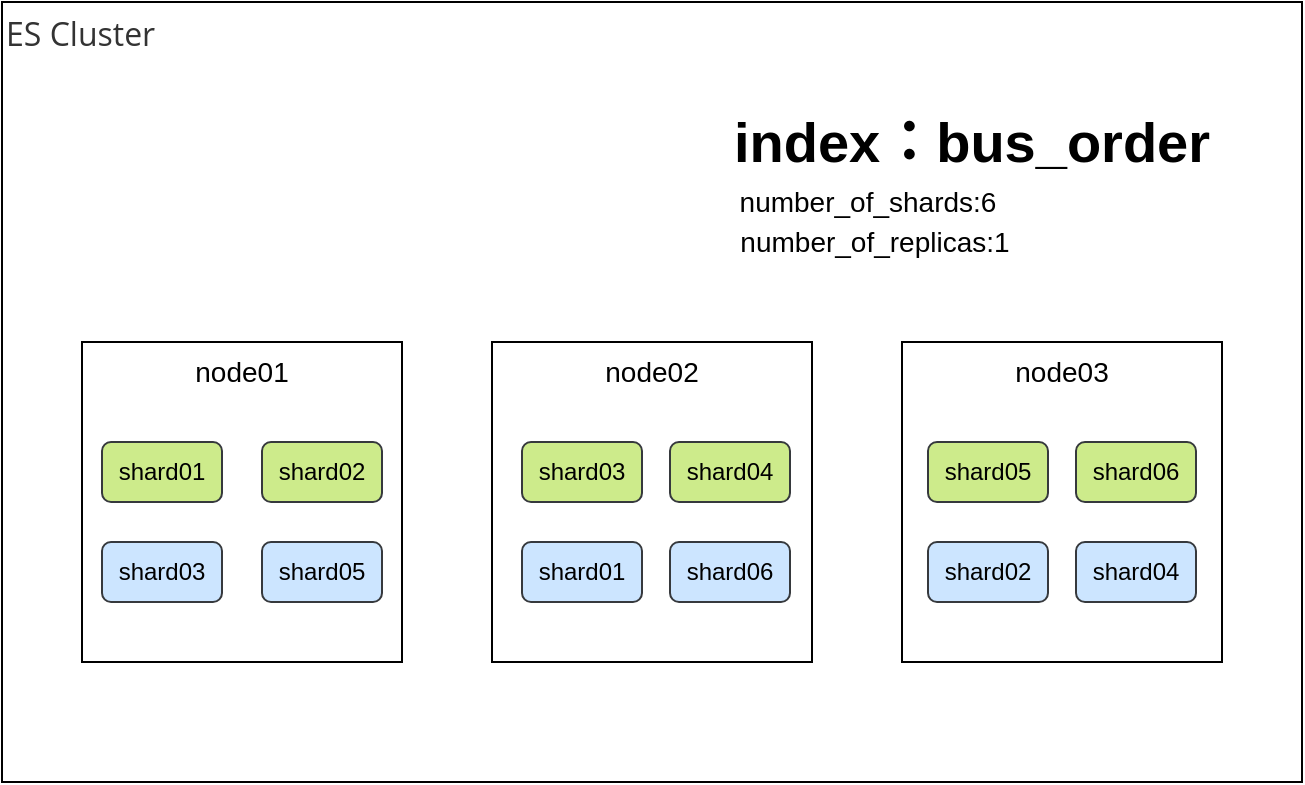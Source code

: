 <mxfile version="14.4.2" type="device"><diagram id="Dl92Qf9AEVD2DmbPQvcj" name="第 1 页"><mxGraphModel dx="1422" dy="856" grid="1" gridSize="10" guides="1" tooltips="1" connect="1" arrows="1" fold="1" page="1" pageScale="1" pageWidth="827" pageHeight="1169" math="0" shadow="0"><root><mxCell id="0"/><mxCell id="1" parent="0"/><mxCell id="EVo8Z7iGgnpM390e9ULv-1" value="&lt;span style=&quot;color: rgb(51, 51, 51); font-family: &amp;quot;open sans&amp;quot;, &amp;quot;clear sans&amp;quot;, &amp;quot;helvetica neue&amp;quot;, helvetica, arial, &amp;quot;segoe ui emoji&amp;quot;, sans-serif; font-size: 16px; background-color: rgb(255, 255, 255);&quot;&gt;ES Cluster&lt;/span&gt;" style="rounded=0;whiteSpace=wrap;html=1;align=left;verticalAlign=top;" vertex="1" parent="1"><mxGeometry x="50" y="210" width="650" height="390" as="geometry"/></mxCell><mxCell id="EVo8Z7iGgnpM390e9ULv-2" value="node01" style="whiteSpace=wrap;html=1;aspect=fixed;align=center;verticalAlign=top;fontSize=14;" vertex="1" parent="1"><mxGeometry x="90" y="380" width="160" height="160" as="geometry"/></mxCell><mxCell id="EVo8Z7iGgnpM390e9ULv-5" value="node02" style="whiteSpace=wrap;html=1;aspect=fixed;align=center;verticalAlign=top;fontSize=14;" vertex="1" parent="1"><mxGeometry x="295" y="380" width="160" height="160" as="geometry"/></mxCell><mxCell id="EVo8Z7iGgnpM390e9ULv-6" value="node03" style="whiteSpace=wrap;html=1;aspect=fixed;align=center;verticalAlign=top;fontSize=14;" vertex="1" parent="1"><mxGeometry x="500" y="380" width="160" height="160" as="geometry"/></mxCell><mxCell id="EVo8Z7iGgnpM390e9ULv-9" value="&lt;h1 style=&quot;text-align: left&quot;&gt;index：bus_order&lt;/h1&gt;" style="text;html=1;strokeColor=none;fillColor=none;align=center;verticalAlign=middle;whiteSpace=wrap;rounded=0;fontSize=14;" vertex="1" parent="1"><mxGeometry x="400" y="250" width="270" height="60" as="geometry"/></mxCell><mxCell id="EVo8Z7iGgnpM390e9ULv-10" value="&lt;p style=&quot;text-align: left&quot;&gt;number_of_shards:6&lt;/p&gt;" style="text;html=1;strokeColor=none;fillColor=none;align=center;verticalAlign=middle;whiteSpace=wrap;rounded=0;fontSize=14;" vertex="1" parent="1"><mxGeometry x="413" y="300" width="140" height="20" as="geometry"/></mxCell><mxCell id="EVo8Z7iGgnpM390e9ULv-11" style="edgeStyle=orthogonalEdgeStyle;rounded=0;orthogonalLoop=1;jettySize=auto;html=1;exitX=0.5;exitY=1;exitDx=0;exitDy=0;fontSize=14;" edge="1" parent="1" source="EVo8Z7iGgnpM390e9ULv-10" target="EVo8Z7iGgnpM390e9ULv-10"><mxGeometry relative="1" as="geometry"/></mxCell><mxCell id="EVo8Z7iGgnpM390e9ULv-12" value="&lt;span style=&quot;text-align: left&quot;&gt;number_of_replicas:1&lt;/span&gt;" style="text;html=1;strokeColor=none;fillColor=none;align=center;verticalAlign=middle;whiteSpace=wrap;rounded=0;fontSize=14;" vertex="1" parent="1"><mxGeometry x="415" y="320" width="143" height="20" as="geometry"/></mxCell><mxCell id="EVo8Z7iGgnpM390e9ULv-13" value="shard01" style="rounded=1;whiteSpace=wrap;fontSize=12;align=center;fillColor=#cdeb8b;strokeColor=#36393d;" vertex="1" parent="1"><mxGeometry x="100" y="430" width="60" height="30" as="geometry"/></mxCell><mxCell id="EVo8Z7iGgnpM390e9ULv-14" value="shard02" style="rounded=1;whiteSpace=wrap;fontSize=12;align=center;fillColor=#cdeb8b;strokeColor=#36393d;" vertex="1" parent="1"><mxGeometry x="180" y="430" width="60" height="30" as="geometry"/></mxCell><mxCell id="EVo8Z7iGgnpM390e9ULv-19" value="shard04" style="rounded=1;whiteSpace=wrap;fontSize=12;align=center;fillColor=#cdeb8b;strokeColor=#36393d;" vertex="1" parent="1"><mxGeometry x="384" y="430" width="60" height="30" as="geometry"/></mxCell><mxCell id="EVo8Z7iGgnpM390e9ULv-20" value="shard03" style="rounded=1;whiteSpace=wrap;fontSize=12;align=center;fillColor=#cdeb8b;strokeColor=#36393d;" vertex="1" parent="1"><mxGeometry x="310" y="430" width="60" height="30" as="geometry"/></mxCell><mxCell id="EVo8Z7iGgnpM390e9ULv-21" value="shard06" style="rounded=1;whiteSpace=wrap;fontSize=12;align=center;fillColor=#cdeb8b;strokeColor=#36393d;" vertex="1" parent="1"><mxGeometry x="587" y="430" width="60" height="30" as="geometry"/></mxCell><mxCell id="EVo8Z7iGgnpM390e9ULv-22" value="shard05" style="rounded=1;whiteSpace=wrap;fontSize=12;align=center;fillColor=#cdeb8b;strokeColor=#36393d;" vertex="1" parent="1"><mxGeometry x="513" y="430" width="60" height="30" as="geometry"/></mxCell><mxCell id="EVo8Z7iGgnpM390e9ULv-23" value="shard03" style="rounded=1;whiteSpace=wrap;fontSize=12;align=center;fillColor=#cce5ff;strokeColor=#36393d;" vertex="1" parent="1"><mxGeometry x="100" y="480" width="60" height="30" as="geometry"/></mxCell><mxCell id="EVo8Z7iGgnpM390e9ULv-24" value="shard05" style="rounded=1;whiteSpace=wrap;fontSize=12;align=center;fillColor=#cce5ff;strokeColor=#36393d;" vertex="1" parent="1"><mxGeometry x="180" y="480" width="60" height="30" as="geometry"/></mxCell><mxCell id="EVo8Z7iGgnpM390e9ULv-26" value="shard01" style="rounded=1;whiteSpace=wrap;fontSize=12;align=center;fillColor=#cce5ff;strokeColor=#36393d;" vertex="1" parent="1"><mxGeometry x="310" y="480" width="60" height="30" as="geometry"/></mxCell><mxCell id="EVo8Z7iGgnpM390e9ULv-27" value="shard06" style="rounded=1;whiteSpace=wrap;fontSize=12;align=center;fillColor=#cce5ff;strokeColor=#36393d;" vertex="1" parent="1"><mxGeometry x="384" y="480" width="60" height="30" as="geometry"/></mxCell><mxCell id="EVo8Z7iGgnpM390e9ULv-28" value="shard02" style="rounded=1;whiteSpace=wrap;fontSize=12;align=center;fillColor=#cce5ff;strokeColor=#36393d;" vertex="1" parent="1"><mxGeometry x="513" y="480" width="60" height="30" as="geometry"/></mxCell><mxCell id="EVo8Z7iGgnpM390e9ULv-29" value="shard04" style="rounded=1;whiteSpace=wrap;fontSize=12;align=center;fillColor=#cce5ff;strokeColor=#36393d;" vertex="1" parent="1"><mxGeometry x="587" y="480" width="60" height="30" as="geometry"/></mxCell></root></mxGraphModel></diagram></mxfile>